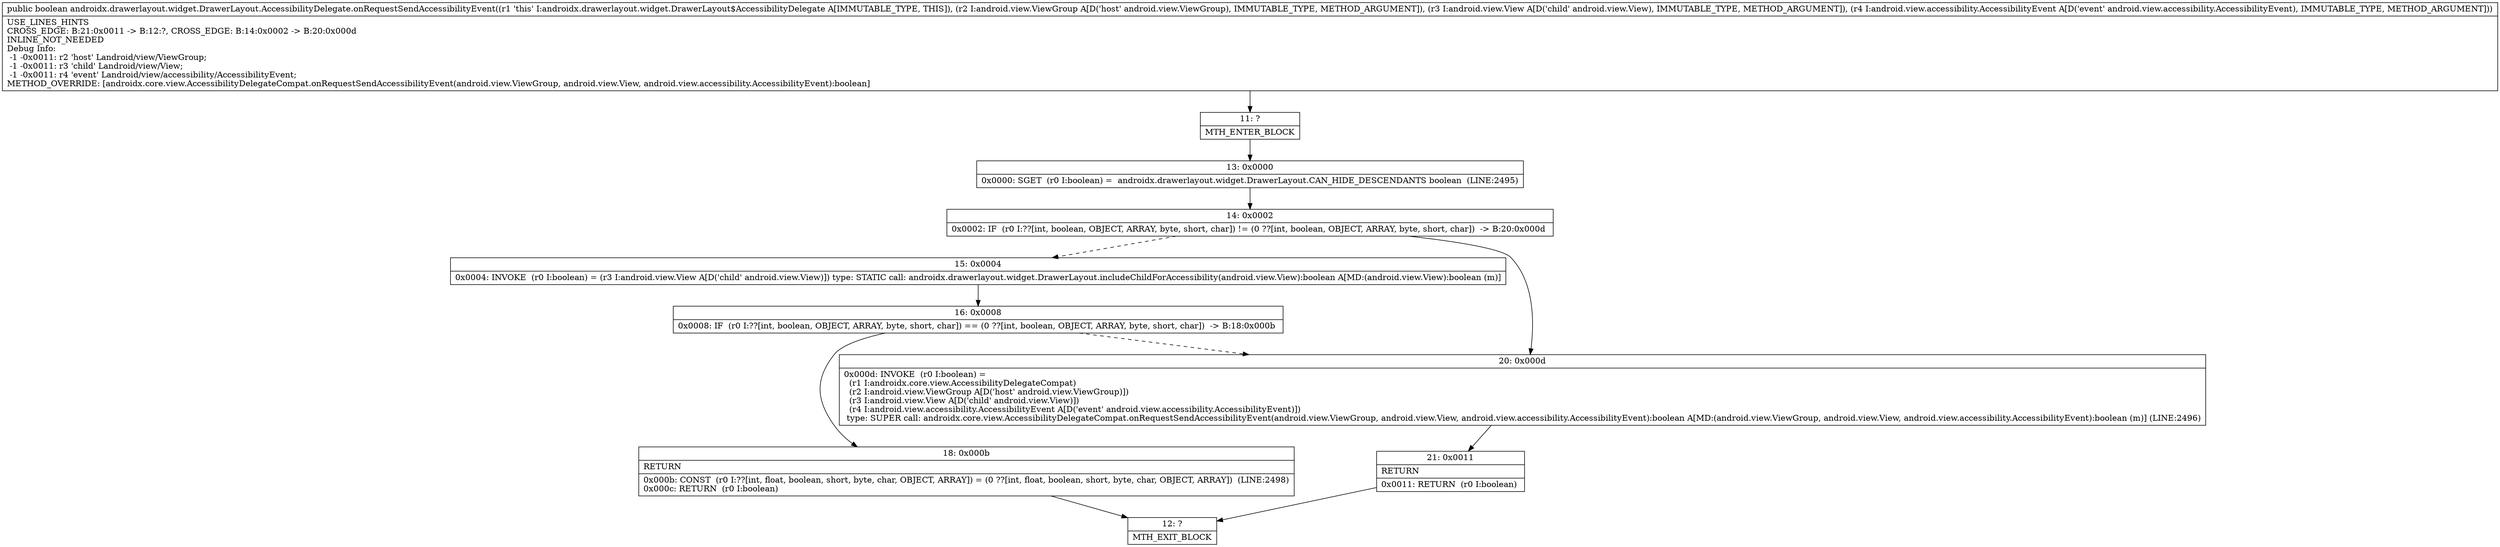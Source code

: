 digraph "CFG forandroidx.drawerlayout.widget.DrawerLayout.AccessibilityDelegate.onRequestSendAccessibilityEvent(Landroid\/view\/ViewGroup;Landroid\/view\/View;Landroid\/view\/accessibility\/AccessibilityEvent;)Z" {
Node_11 [shape=record,label="{11\:\ ?|MTH_ENTER_BLOCK\l}"];
Node_13 [shape=record,label="{13\:\ 0x0000|0x0000: SGET  (r0 I:boolean) =  androidx.drawerlayout.widget.DrawerLayout.CAN_HIDE_DESCENDANTS boolean  (LINE:2495)\l}"];
Node_14 [shape=record,label="{14\:\ 0x0002|0x0002: IF  (r0 I:??[int, boolean, OBJECT, ARRAY, byte, short, char]) != (0 ??[int, boolean, OBJECT, ARRAY, byte, short, char])  \-\> B:20:0x000d \l}"];
Node_15 [shape=record,label="{15\:\ 0x0004|0x0004: INVOKE  (r0 I:boolean) = (r3 I:android.view.View A[D('child' android.view.View)]) type: STATIC call: androidx.drawerlayout.widget.DrawerLayout.includeChildForAccessibility(android.view.View):boolean A[MD:(android.view.View):boolean (m)]\l}"];
Node_16 [shape=record,label="{16\:\ 0x0008|0x0008: IF  (r0 I:??[int, boolean, OBJECT, ARRAY, byte, short, char]) == (0 ??[int, boolean, OBJECT, ARRAY, byte, short, char])  \-\> B:18:0x000b \l}"];
Node_18 [shape=record,label="{18\:\ 0x000b|RETURN\l|0x000b: CONST  (r0 I:??[int, float, boolean, short, byte, char, OBJECT, ARRAY]) = (0 ??[int, float, boolean, short, byte, char, OBJECT, ARRAY])  (LINE:2498)\l0x000c: RETURN  (r0 I:boolean) \l}"];
Node_12 [shape=record,label="{12\:\ ?|MTH_EXIT_BLOCK\l}"];
Node_20 [shape=record,label="{20\:\ 0x000d|0x000d: INVOKE  (r0 I:boolean) = \l  (r1 I:androidx.core.view.AccessibilityDelegateCompat)\l  (r2 I:android.view.ViewGroup A[D('host' android.view.ViewGroup)])\l  (r3 I:android.view.View A[D('child' android.view.View)])\l  (r4 I:android.view.accessibility.AccessibilityEvent A[D('event' android.view.accessibility.AccessibilityEvent)])\l type: SUPER call: androidx.core.view.AccessibilityDelegateCompat.onRequestSendAccessibilityEvent(android.view.ViewGroup, android.view.View, android.view.accessibility.AccessibilityEvent):boolean A[MD:(android.view.ViewGroup, android.view.View, android.view.accessibility.AccessibilityEvent):boolean (m)] (LINE:2496)\l}"];
Node_21 [shape=record,label="{21\:\ 0x0011|RETURN\l|0x0011: RETURN  (r0 I:boolean) \l}"];
MethodNode[shape=record,label="{public boolean androidx.drawerlayout.widget.DrawerLayout.AccessibilityDelegate.onRequestSendAccessibilityEvent((r1 'this' I:androidx.drawerlayout.widget.DrawerLayout$AccessibilityDelegate A[IMMUTABLE_TYPE, THIS]), (r2 I:android.view.ViewGroup A[D('host' android.view.ViewGroup), IMMUTABLE_TYPE, METHOD_ARGUMENT]), (r3 I:android.view.View A[D('child' android.view.View), IMMUTABLE_TYPE, METHOD_ARGUMENT]), (r4 I:android.view.accessibility.AccessibilityEvent A[D('event' android.view.accessibility.AccessibilityEvent), IMMUTABLE_TYPE, METHOD_ARGUMENT]))  | USE_LINES_HINTS\lCROSS_EDGE: B:21:0x0011 \-\> B:12:?, CROSS_EDGE: B:14:0x0002 \-\> B:20:0x000d\lINLINE_NOT_NEEDED\lDebug Info:\l  \-1 \-0x0011: r2 'host' Landroid\/view\/ViewGroup;\l  \-1 \-0x0011: r3 'child' Landroid\/view\/View;\l  \-1 \-0x0011: r4 'event' Landroid\/view\/accessibility\/AccessibilityEvent;\lMETHOD_OVERRIDE: [androidx.core.view.AccessibilityDelegateCompat.onRequestSendAccessibilityEvent(android.view.ViewGroup, android.view.View, android.view.accessibility.AccessibilityEvent):boolean]\l}"];
MethodNode -> Node_11;Node_11 -> Node_13;
Node_13 -> Node_14;
Node_14 -> Node_15[style=dashed];
Node_14 -> Node_20;
Node_15 -> Node_16;
Node_16 -> Node_18;
Node_16 -> Node_20[style=dashed];
Node_18 -> Node_12;
Node_20 -> Node_21;
Node_21 -> Node_12;
}

